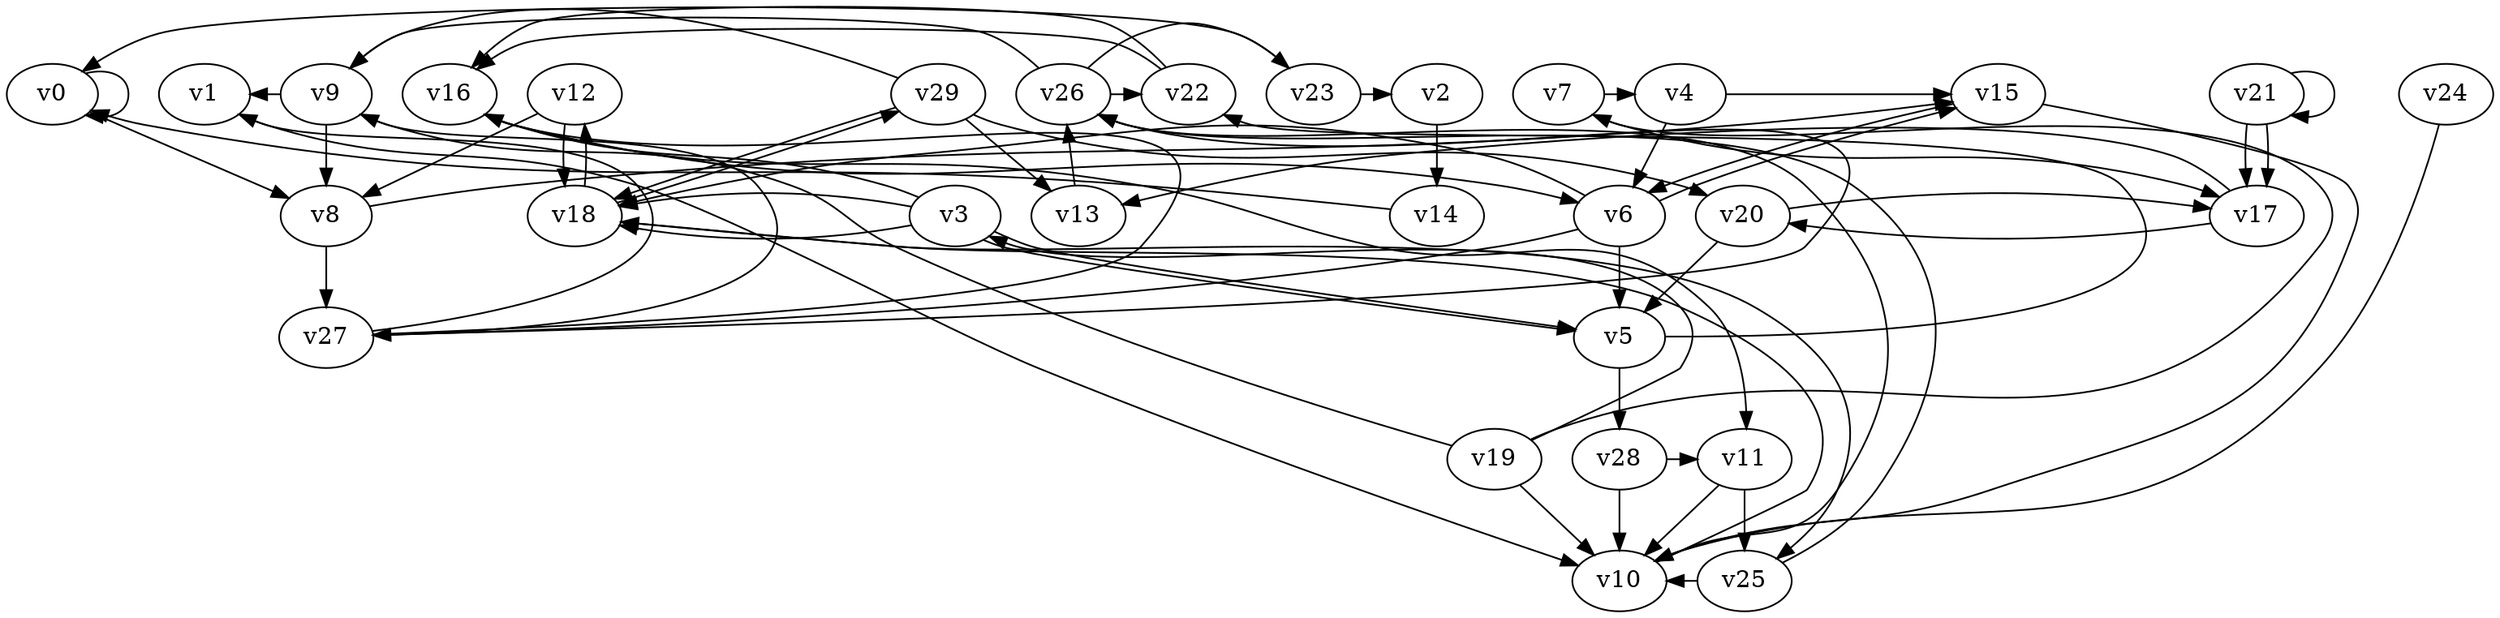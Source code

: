 // Benchmark game 43 - 30 vertices
digraph G {
    v0 [name="v0", player=1];
    v1 [name="v1", player=1];
    v2 [name="v2", player=0];
    v3 [name="v3", player=1];
    v4 [name="v4", player=0];
    v5 [name="v5", player=0];
    v6 [name="v6", player=1];
    v7 [name="v7", player=1];
    v8 [name="v8", player=1];
    v9 [name="v9", player=0];
    v10 [name="v10", player=0, target=1];
    v11 [name="v11", player=0];
    v12 [name="v12", player=0];
    v13 [name="v13", player=0];
    v14 [name="v14", player=0];
    v15 [name="v15", player=1];
    v16 [name="v16", player=0];
    v17 [name="v17", player=0, target=1];
    v18 [name="v18", player=1];
    v19 [name="v19", player=1];
    v20 [name="v20", player=0];
    v21 [name="v21", player=1];
    v22 [name="v22", player=0];
    v23 [name="v23", player=0];
    v24 [name="v24", player=1];
    v25 [name="v25", player=1, target=1];
    v26 [name="v26", player=0];
    v27 [name="v27", player=1, target=1];
    v28 [name="v28", player=1];
    v29 [name="v29", player=1];

    v0 -> v0 [constraint="(time % 3 == 0) || (time % 4 == 1)"];
    v1 -> v10 [constraint="time <= 19"];
    v2 -> v14;
    v3 -> v5 [constraint="time % 4 == 1"];
    v4 -> v15 [constraint="time == 9"];
    v5 -> v22 [constraint="time == 3"];
    v6 -> v18 [constraint="time % 6 == 5"];
    v7 -> v17 [constraint="time % 5 == 4"];
    v8 -> v27;
    v9 -> v1 [constraint="time == 15"];
    v10 -> v18 [constraint="(time >= 6) && (time <= 19)"];
    v11 -> v10;
    v12 -> v18;
    v13 -> v26 [constraint="time == 18"];
    v14 -> v0 [constraint="time >= 11"];
    v15 -> v10 [constraint="time == 13"];
    v16 -> v11 [constraint="(time % 2 == 0) || (time % 3 == 0)"];
    v17 -> v20 [constraint="time == 2"];
    v18 -> v29 [constraint="time % 4 == 0"];
    v19 -> v10;
    v20 -> v17 [constraint="time == 14"];
    v21 -> v21 [constraint="time <= 23"];
    v22 -> v16 [constraint="time <= 13"];
    v23 -> v0 [constraint="time % 6 == 0"];
    v24 -> v10 [constraint="time == 12"];
    v25 -> v10 [constraint="time % 5 == 0"];
    v26 -> v22 [constraint="time % 4 == 3"];
    v27 -> v16 [constraint="time >= 11"];
    v28 -> v10;
    v29 -> v9 [constraint="time == 13"];
    v6 -> v15 [constraint="time % 2 == 0"];
    v9 -> v8;
    v18 -> v12 [constraint="time >= 10"];
    v23 -> v2 [constraint="time >= 10"];
    v3 -> v18 [constraint="time == 2"];
    v18 -> v25 [constraint="time % 5 == 1"];
    v11 -> v25;
    v26 -> v9 [constraint="time % 4 == 3"];
    v21 -> v17 [constraint="time == 13"];
    v12 -> v8 [constraint="time % 5 == 4"];
    v5 -> v28;
    v22 -> v16 [constraint="time <= 23"];
    v15 -> v6 [constraint="time % 5 == 2"];
    v29 -> v20 [constraint="time % 6 == 3"];
    v29 -> v18 [constraint="time >= 1"];
    v16 -> v6 [constraint="time == 4"];
    v7 -> v4 [constraint="time >= 13"];
    v9 -> v27 [constraint="time == 10"];
    v27 -> v26 [constraint="time <= 25"];
    v6 -> v27 [constraint="time == 9"];
    v20 -> v5;
    v19 -> v7 [constraint="time == 3"];
    v4 -> v6;
    v25 -> v26 [constraint="time == 15"];
    v17 -> v13 [constraint="time == 1"];
    v6 -> v5;
    v0 -> v8 [constraint="time >= 5"];
    v21 -> v17;
    v27 -> v1 [constraint="(time % 2 == 0) || (time % 3 == 1)"];
    v19 -> v9 [constraint="time <= 18"];
    v28 -> v11 [constraint="time % 2 == 1"];
    v26 -> v23 [constraint="time >= 4"];
    v3 -> v18 [constraint="time >= 15"];
    v3 -> v16 [constraint="time % 6 == 4"];
    v8 -> v15 [constraint="time <= 12"];
    v19 -> v3 [constraint="time >= 6"];
    v10 -> v26 [constraint="time % 5 == 1"];
    v29 -> v13;
    v3 -> v5;
}
